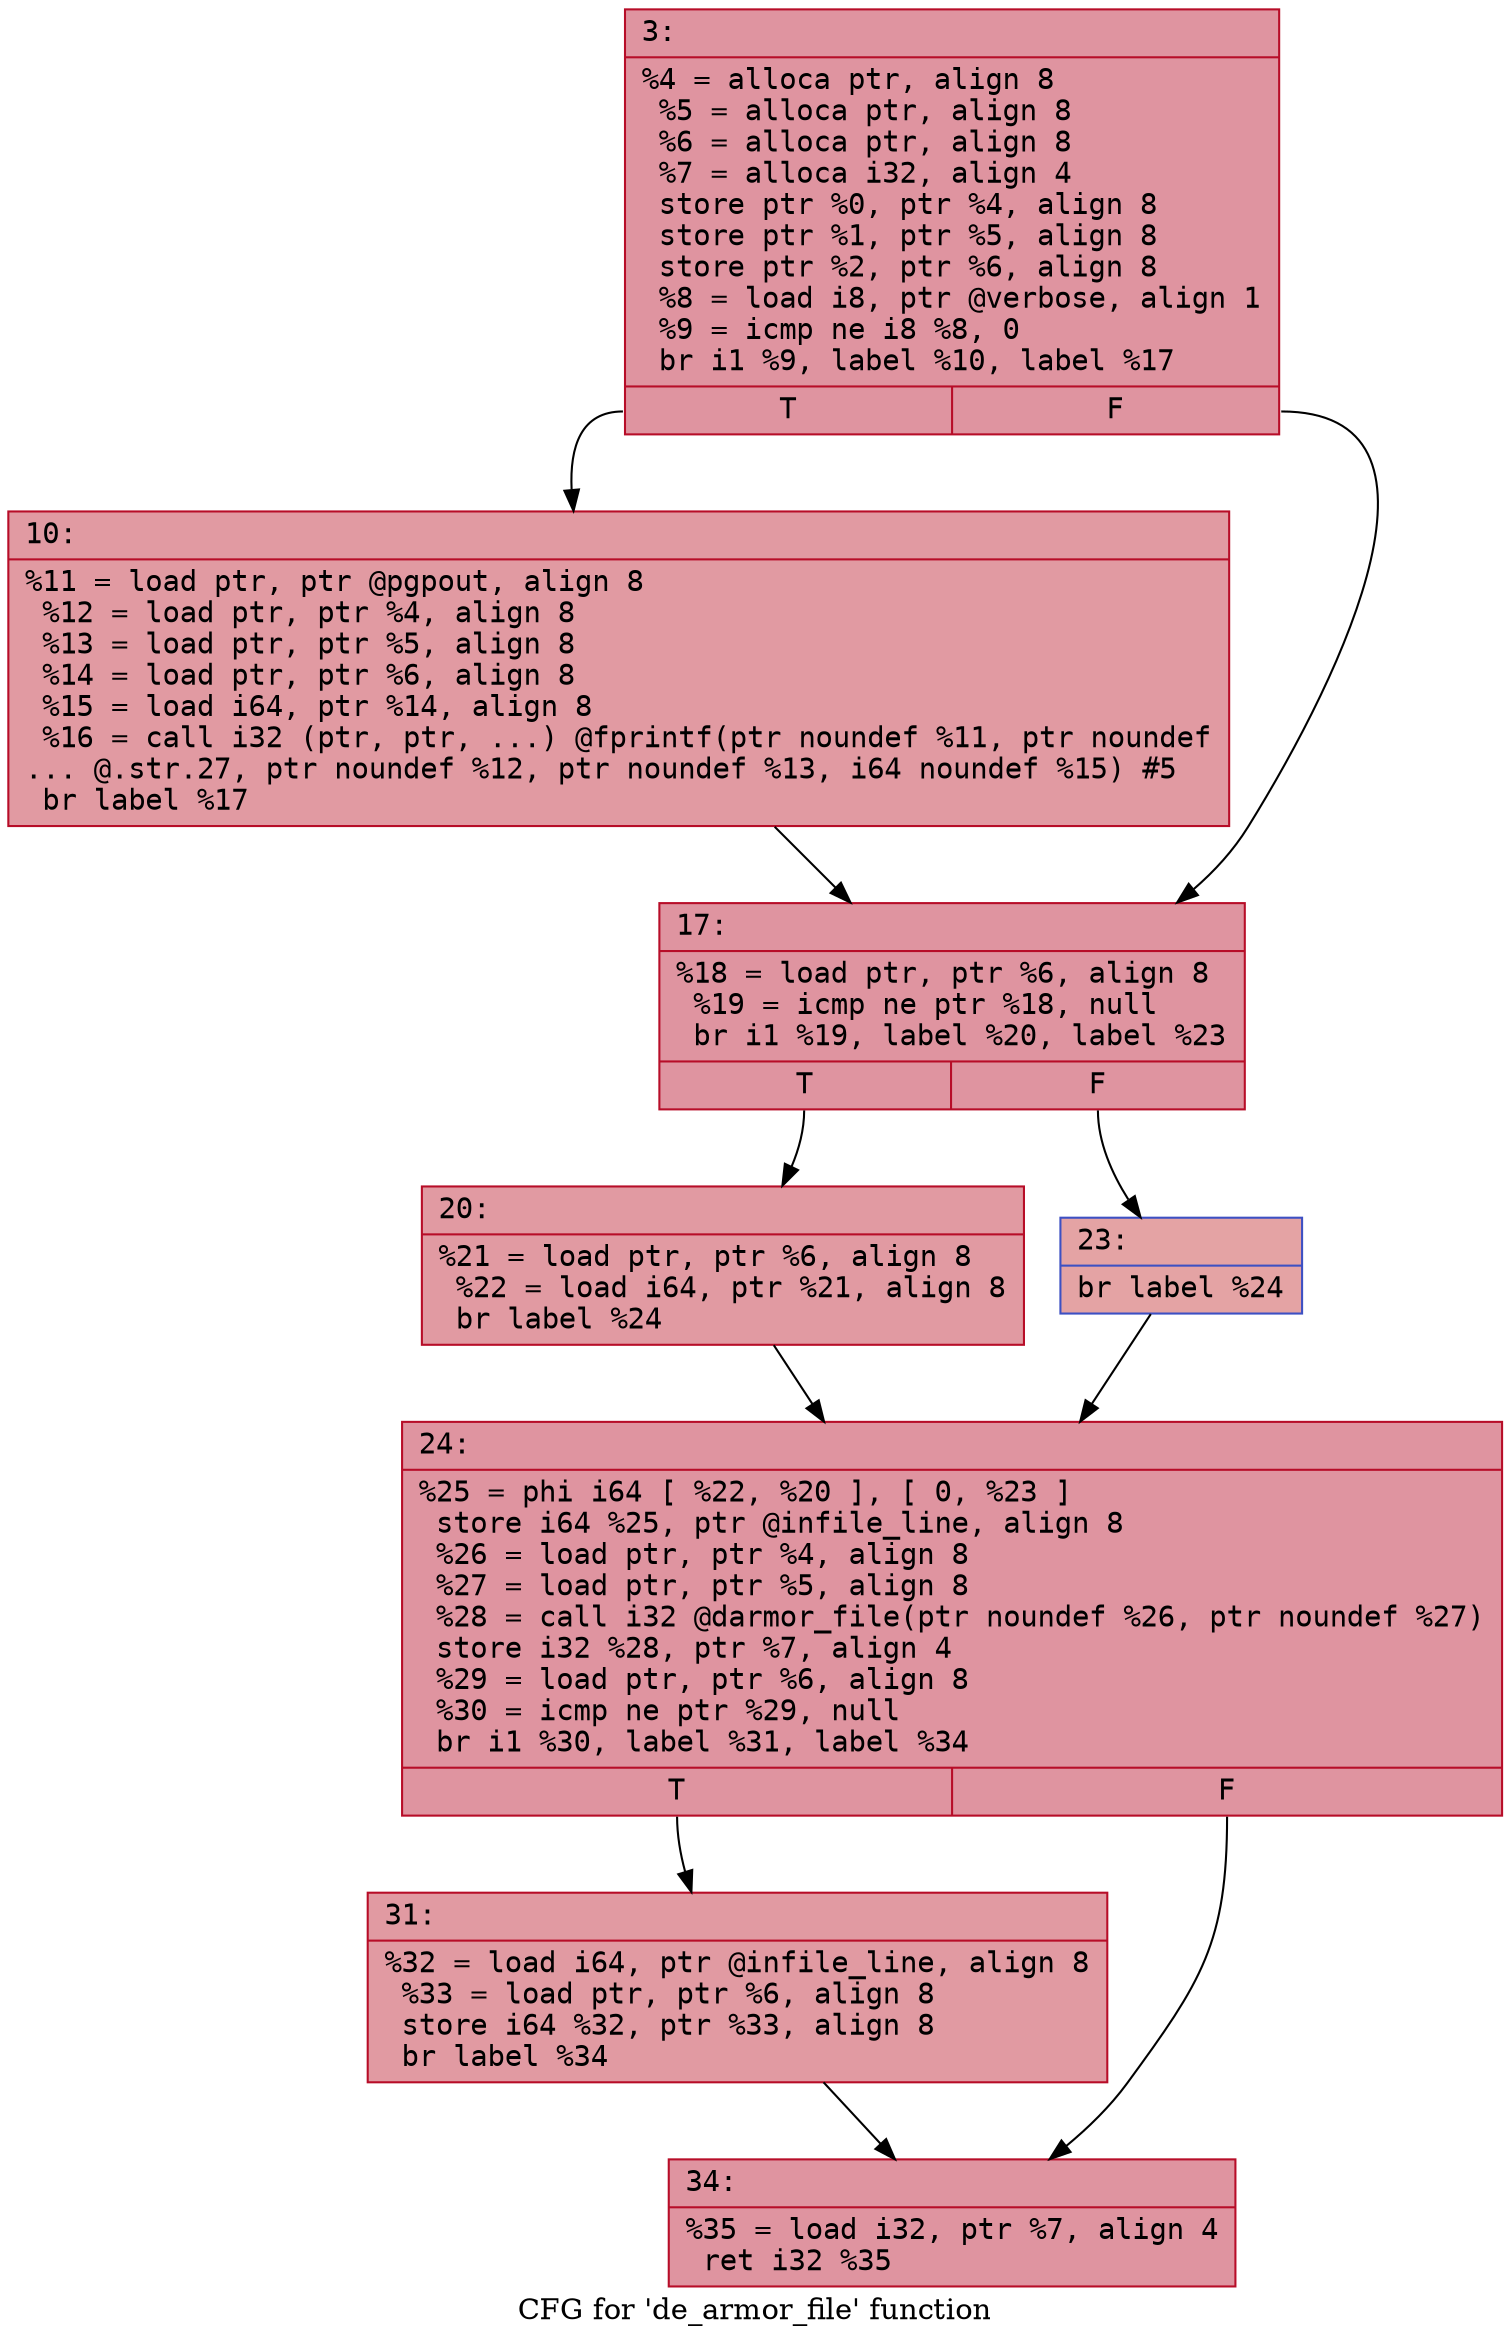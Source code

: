 digraph "CFG for 'de_armor_file' function" {
	label="CFG for 'de_armor_file' function";

	Node0x600001c11810 [shape=record,color="#b70d28ff", style=filled, fillcolor="#b70d2870" fontname="Courier",label="{3:\l|  %4 = alloca ptr, align 8\l  %5 = alloca ptr, align 8\l  %6 = alloca ptr, align 8\l  %7 = alloca i32, align 4\l  store ptr %0, ptr %4, align 8\l  store ptr %1, ptr %5, align 8\l  store ptr %2, ptr %6, align 8\l  %8 = load i8, ptr @verbose, align 1\l  %9 = icmp ne i8 %8, 0\l  br i1 %9, label %10, label %17\l|{<s0>T|<s1>F}}"];
	Node0x600001c11810:s0 -> Node0x600001c11860[tooltip="3 -> 10\nProbability 62.50%" ];
	Node0x600001c11810:s1 -> Node0x600001c118b0[tooltip="3 -> 17\nProbability 37.50%" ];
	Node0x600001c11860 [shape=record,color="#b70d28ff", style=filled, fillcolor="#bb1b2c70" fontname="Courier",label="{10:\l|  %11 = load ptr, ptr @pgpout, align 8\l  %12 = load ptr, ptr %4, align 8\l  %13 = load ptr, ptr %5, align 8\l  %14 = load ptr, ptr %6, align 8\l  %15 = load i64, ptr %14, align 8\l  %16 = call i32 (ptr, ptr, ...) @fprintf(ptr noundef %11, ptr noundef\l... @.str.27, ptr noundef %12, ptr noundef %13, i64 noundef %15) #5\l  br label %17\l}"];
	Node0x600001c11860 -> Node0x600001c118b0[tooltip="10 -> 17\nProbability 100.00%" ];
	Node0x600001c118b0 [shape=record,color="#b70d28ff", style=filled, fillcolor="#b70d2870" fontname="Courier",label="{17:\l|  %18 = load ptr, ptr %6, align 8\l  %19 = icmp ne ptr %18, null\l  br i1 %19, label %20, label %23\l|{<s0>T|<s1>F}}"];
	Node0x600001c118b0:s0 -> Node0x600001c11900[tooltip="17 -> 20\nProbability 62.50%" ];
	Node0x600001c118b0:s1 -> Node0x600001c11950[tooltip="17 -> 23\nProbability 37.50%" ];
	Node0x600001c11900 [shape=record,color="#b70d28ff", style=filled, fillcolor="#bb1b2c70" fontname="Courier",label="{20:\l|  %21 = load ptr, ptr %6, align 8\l  %22 = load i64, ptr %21, align 8\l  br label %24\l}"];
	Node0x600001c11900 -> Node0x600001c119a0[tooltip="20 -> 24\nProbability 100.00%" ];
	Node0x600001c11950 [shape=record,color="#3d50c3ff", style=filled, fillcolor="#c32e3170" fontname="Courier",label="{23:\l|  br label %24\l}"];
	Node0x600001c11950 -> Node0x600001c119a0[tooltip="23 -> 24\nProbability 100.00%" ];
	Node0x600001c119a0 [shape=record,color="#b70d28ff", style=filled, fillcolor="#b70d2870" fontname="Courier",label="{24:\l|  %25 = phi i64 [ %22, %20 ], [ 0, %23 ]\l  store i64 %25, ptr @infile_line, align 8\l  %26 = load ptr, ptr %4, align 8\l  %27 = load ptr, ptr %5, align 8\l  %28 = call i32 @darmor_file(ptr noundef %26, ptr noundef %27)\l  store i32 %28, ptr %7, align 4\l  %29 = load ptr, ptr %6, align 8\l  %30 = icmp ne ptr %29, null\l  br i1 %30, label %31, label %34\l|{<s0>T|<s1>F}}"];
	Node0x600001c119a0:s0 -> Node0x600001c119f0[tooltip="24 -> 31\nProbability 62.50%" ];
	Node0x600001c119a0:s1 -> Node0x600001c11a40[tooltip="24 -> 34\nProbability 37.50%" ];
	Node0x600001c119f0 [shape=record,color="#b70d28ff", style=filled, fillcolor="#bb1b2c70" fontname="Courier",label="{31:\l|  %32 = load i64, ptr @infile_line, align 8\l  %33 = load ptr, ptr %6, align 8\l  store i64 %32, ptr %33, align 8\l  br label %34\l}"];
	Node0x600001c119f0 -> Node0x600001c11a40[tooltip="31 -> 34\nProbability 100.00%" ];
	Node0x600001c11a40 [shape=record,color="#b70d28ff", style=filled, fillcolor="#b70d2870" fontname="Courier",label="{34:\l|  %35 = load i32, ptr %7, align 4\l  ret i32 %35\l}"];
}
